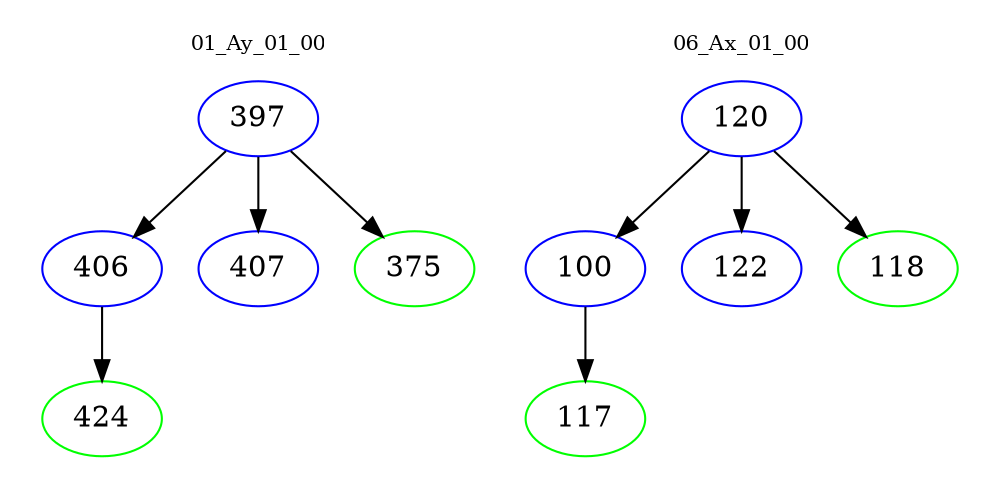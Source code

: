 digraph{
subgraph cluster_0 {
color = white
label = "01_Ay_01_00";
fontsize=10;
T0_397 [label="397", color="blue"]
T0_397 -> T0_406 [color="black"]
T0_406 [label="406", color="blue"]
T0_406 -> T0_424 [color="black"]
T0_424 [label="424", color="green"]
T0_397 -> T0_407 [color="black"]
T0_407 [label="407", color="blue"]
T0_397 -> T0_375 [color="black"]
T0_375 [label="375", color="green"]
}
subgraph cluster_1 {
color = white
label = "06_Ax_01_00";
fontsize=10;
T1_120 [label="120", color="blue"]
T1_120 -> T1_100 [color="black"]
T1_100 [label="100", color="blue"]
T1_100 -> T1_117 [color="black"]
T1_117 [label="117", color="green"]
T1_120 -> T1_122 [color="black"]
T1_122 [label="122", color="blue"]
T1_120 -> T1_118 [color="black"]
T1_118 [label="118", color="green"]
}
}
